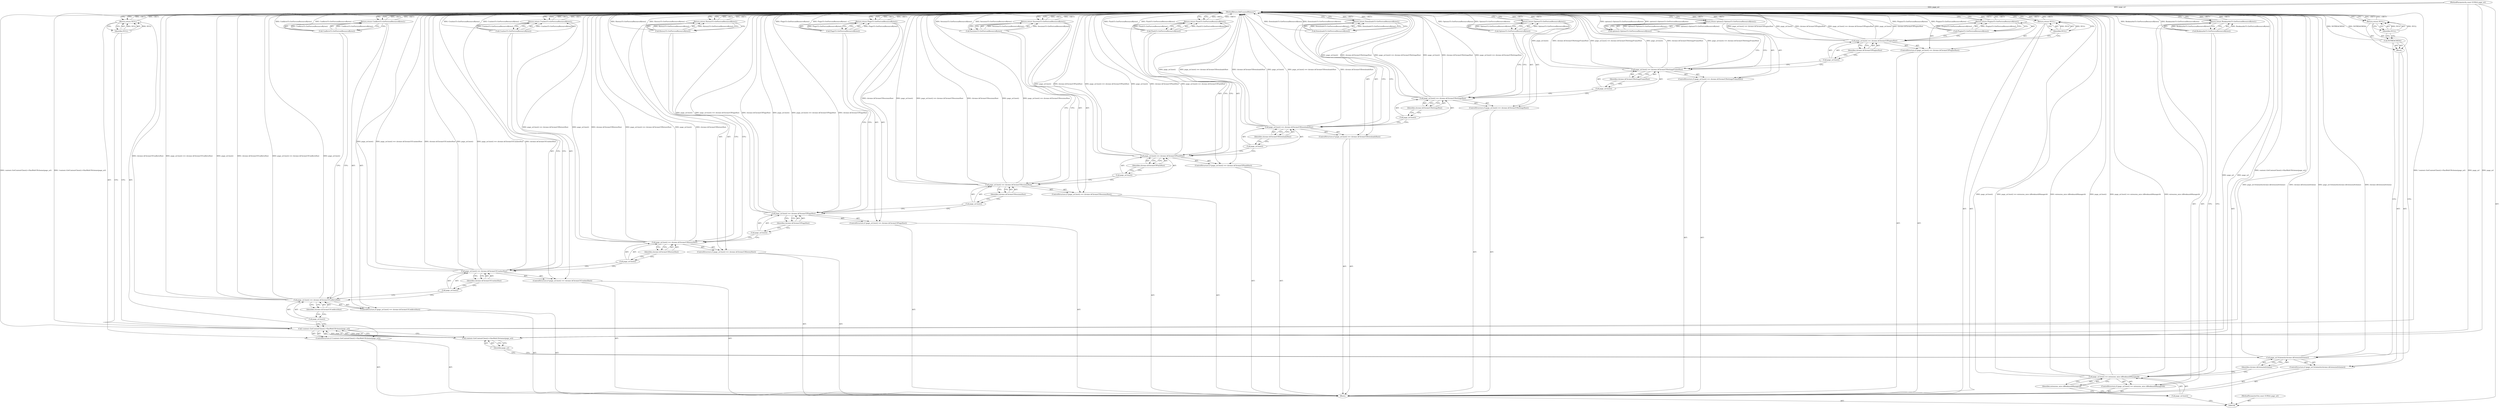 digraph "0_Chrome_744c2a2d90c3c9a33c818e1ea4b7ccb5010663a0_0" {
"1000184" [label="(MethodReturn,RefCountedMemory*)"];
"1000116" [label="(ControlStructure,if (!content::GetContentClient()->HasWebUIScheme(page_url)))"];
"1000119" [label="(Identifier,page_url)"];
"1000117" [label="(Call,!content::GetContentClient()->HasWebUIScheme(page_url))"];
"1000118" [label="(Call,content::GetContentClient()->HasWebUIScheme(page_url))"];
"1000121" [label="(Identifier,NULL)"];
"1000120" [label="(Return,return NULL;)"];
"1000122" [label="(ControlStructure,if (page_url.host() == chrome::kChromeUIConflictsHost))"];
"1000125" [label="(Identifier,chrome::kChromeUIConflictsHost)"];
"1000123" [label="(Call,page_url.host() == chrome::kChromeUIConflictsHost)"];
"1000124" [label="(Call,page_url.host())"];
"1000127" [label="(Call,ConflictsUI::GetFaviconResourceBytes())"];
"1000126" [label="(Return,return ConflictsUI::GetFaviconResourceBytes();)"];
"1000128" [label="(ControlStructure,if (page_url.host() == chrome::kChromeUICrashesHost))"];
"1000131" [label="(Identifier,chrome::kChromeUICrashesHost)"];
"1000129" [label="(Call,page_url.host() == chrome::kChromeUICrashesHost)"];
"1000130" [label="(Call,page_url.host())"];
"1000102" [label="(Block,)"];
"1000101" [label="(MethodParameterIn,const GURL& page_url)"];
"1000246" [label="(MethodParameterOut,const GURL& page_url)"];
"1000133" [label="(Call,CrashesUI::GetFaviconResourceBytes())"];
"1000132" [label="(Return,return CrashesUI::GetFaviconResourceBytes();)"];
"1000134" [label="(ControlStructure,if (page_url.host() == chrome::kChromeUIHistoryHost))"];
"1000137" [label="(Identifier,chrome::kChromeUIHistoryHost)"];
"1000135" [label="(Call,page_url.host() == chrome::kChromeUIHistoryHost)"];
"1000136" [label="(Call,page_url.host())"];
"1000139" [label="(Call,HistoryUI::GetFaviconResourceBytes())"];
"1000138" [label="(Return,return HistoryUI::GetFaviconResourceBytes();)"];
"1000140" [label="(ControlStructure,if (page_url.host() == chrome::kChromeUIFlagsHost))"];
"1000143" [label="(Identifier,chrome::kChromeUIFlagsHost)"];
"1000141" [label="(Call,page_url.host() == chrome::kChromeUIFlagsHost)"];
"1000142" [label="(Call,page_url.host())"];
"1000145" [label="(Call,FlagsUI::GetFaviconResourceBytes())"];
"1000144" [label="(Return,return FlagsUI::GetFaviconResourceBytes();)"];
"1000146" [label="(ControlStructure,if (page_url.host() == chrome::kChromeUISessionsHost))"];
"1000149" [label="(Identifier,chrome::kChromeUISessionsHost)"];
"1000147" [label="(Call,page_url.host() == chrome::kChromeUISessionsHost)"];
"1000148" [label="(Call,page_url.host())"];
"1000151" [label="(Call,SessionsUI::GetFaviconResourceBytes())"];
"1000150" [label="(Return,return SessionsUI::GetFaviconResourceBytes();)"];
"1000103" [label="(ControlStructure,if (page_url.host() == extension_misc::kBookmarkManagerId))"];
"1000106" [label="(Identifier,extension_misc::kBookmarkManagerId)"];
"1000104" [label="(Call,page_url.host() == extension_misc::kBookmarkManagerId)"];
"1000105" [label="(Call,page_url.host())"];
"1000152" [label="(ControlStructure,if (page_url.host() == chrome::kChromeUIFlashHost))"];
"1000155" [label="(Identifier,chrome::kChromeUIFlashHost)"];
"1000153" [label="(Call,page_url.host() == chrome::kChromeUIFlashHost)"];
"1000154" [label="(Call,page_url.host())"];
"1000157" [label="(Call,FlashUI::GetFaviconResourceBytes())"];
"1000156" [label="(Return,return FlashUI::GetFaviconResourceBytes();)"];
"1000158" [label="(ControlStructure,if (page_url.host() == chrome::kChromeUIDownloadsHost))"];
"1000161" [label="(Identifier,chrome::kChromeUIDownloadsHost)"];
"1000159" [label="(Call,page_url.host() == chrome::kChromeUIDownloadsHost)"];
"1000160" [label="(Call,page_url.host())"];
"1000163" [label="(Call,DownloadsUI::GetFaviconResourceBytes())"];
"1000162" [label="(Return,return DownloadsUI::GetFaviconResourceBytes();)"];
"1000164" [label="(ControlStructure,if (page_url.host() == chrome::kChromeUISettingsHost))"];
"1000167" [label="(Identifier,chrome::kChromeUISettingsHost)"];
"1000165" [label="(Call,page_url.host() == chrome::kChromeUISettingsHost)"];
"1000166" [label="(Call,page_url.host())"];
"1000169" [label="(Call,OptionsUI::GetFaviconResourceBytes())"];
"1000168" [label="(Return,return OptionsUI::GetFaviconResourceBytes();)"];
"1000108" [label="(Call,BookmarksUI::GetFaviconResourceBytes())"];
"1000107" [label="(Return,return BookmarksUI::GetFaviconResourceBytes();)"];
"1000170" [label="(ControlStructure,if (page_url.host() == chrome::kChromeUISettingsFrameHost))"];
"1000173" [label="(Identifier,chrome::kChromeUISettingsFrameHost)"];
"1000171" [label="(Call,page_url.host() == chrome::kChromeUISettingsFrameHost)"];
"1000172" [label="(Call,page_url.host())"];
"1000175" [label="(Call,options2::OptionsUI::GetFaviconResourceBytes())"];
"1000174" [label="(Return,return options2::OptionsUI::GetFaviconResourceBytes();)"];
"1000176" [label="(ControlStructure,if (page_url.host() == chrome::kChromeUIPluginsHost))"];
"1000179" [label="(Identifier,chrome::kChromeUIPluginsHost)"];
"1000177" [label="(Call,page_url.host() == chrome::kChromeUIPluginsHost)"];
"1000178" [label="(Call,page_url.host())"];
"1000181" [label="(Call,PluginsUI::GetFaviconResourceBytes())"];
"1000180" [label="(Return,return PluginsUI::GetFaviconResourceBytes();)"];
"1000182" [label="(Return,return NULL;)"];
"1000183" [label="(Identifier,NULL)"];
"1000109" [label="(ControlStructure,if (page_url.SchemeIs(chrome::kExtensionScheme)))"];
"1000111" [label="(Identifier,chrome::kExtensionScheme)"];
"1000112" [label="(Block,)"];
"1000110" [label="(Call,page_url.SchemeIs(chrome::kExtensionScheme))"];
"1000113" [label="(Call,NOTREACHED())"];
"1000115" [label="(Identifier,NULL)"];
"1000114" [label="(Return,return NULL;)"];
"1000184" -> "1000100"  [label="AST: "];
"1000184" -> "1000107"  [label="CFG: "];
"1000184" -> "1000114"  [label="CFG: "];
"1000184" -> "1000120"  [label="CFG: "];
"1000184" -> "1000126"  [label="CFG: "];
"1000184" -> "1000132"  [label="CFG: "];
"1000184" -> "1000138"  [label="CFG: "];
"1000184" -> "1000144"  [label="CFG: "];
"1000184" -> "1000150"  [label="CFG: "];
"1000184" -> "1000156"  [label="CFG: "];
"1000184" -> "1000162"  [label="CFG: "];
"1000184" -> "1000168"  [label="CFG: "];
"1000184" -> "1000174"  [label="CFG: "];
"1000184" -> "1000180"  [label="CFG: "];
"1000184" -> "1000182"  [label="CFG: "];
"1000144" -> "1000184"  [label="DDG: <RET>"];
"1000168" -> "1000184"  [label="DDG: <RET>"];
"1000126" -> "1000184"  [label="DDG: <RET>"];
"1000129" -> "1000184"  [label="DDG: page_url.host()"];
"1000129" -> "1000184"  [label="DDG: page_url.host() == chrome::kChromeUICrashesHost"];
"1000129" -> "1000184"  [label="DDG: chrome::kChromeUICrashesHost"];
"1000123" -> "1000184"  [label="DDG: chrome::kChromeUIConflictsHost"];
"1000123" -> "1000184"  [label="DDG: page_url.host() == chrome::kChromeUIConflictsHost"];
"1000123" -> "1000184"  [label="DDG: page_url.host()"];
"1000108" -> "1000184"  [label="DDG: BookmarksUI::GetFaviconResourceBytes()"];
"1000151" -> "1000184"  [label="DDG: SessionsUI::GetFaviconResourceBytes()"];
"1000169" -> "1000184"  [label="DDG: OptionsUI::GetFaviconResourceBytes()"];
"1000157" -> "1000184"  [label="DDG: FlashUI::GetFaviconResourceBytes()"];
"1000104" -> "1000184"  [label="DDG: page_url.host()"];
"1000104" -> "1000184"  [label="DDG: page_url.host() == extension_misc::kBookmarkManagerId"];
"1000104" -> "1000184"  [label="DDG: extension_misc::kBookmarkManagerId"];
"1000159" -> "1000184"  [label="DDG: page_url.host()"];
"1000159" -> "1000184"  [label="DDG: page_url.host() == chrome::kChromeUIDownloadsHost"];
"1000159" -> "1000184"  [label="DDG: chrome::kChromeUIDownloadsHost"];
"1000165" -> "1000184"  [label="DDG: page_url.host()"];
"1000165" -> "1000184"  [label="DDG: chrome::kChromeUISettingsHost"];
"1000165" -> "1000184"  [label="DDG: page_url.host() == chrome::kChromeUISettingsHost"];
"1000181" -> "1000184"  [label="DDG: PluginsUI::GetFaviconResourceBytes()"];
"1000117" -> "1000184"  [label="DDG: content::GetContentClient()->HasWebUIScheme(page_url)"];
"1000117" -> "1000184"  [label="DDG: !content::GetContentClient()->HasWebUIScheme(page_url)"];
"1000133" -> "1000184"  [label="DDG: CrashesUI::GetFaviconResourceBytes()"];
"1000153" -> "1000184"  [label="DDG: page_url.host()"];
"1000153" -> "1000184"  [label="DDG: chrome::kChromeUIFlashHost"];
"1000153" -> "1000184"  [label="DDG: page_url.host() == chrome::kChromeUIFlashHost"];
"1000177" -> "1000184"  [label="DDG: page_url.host() == chrome::kChromeUIPluginsHost"];
"1000177" -> "1000184"  [label="DDG: page_url.host()"];
"1000177" -> "1000184"  [label="DDG: chrome::kChromeUIPluginsHost"];
"1000118" -> "1000184"  [label="DDG: page_url"];
"1000163" -> "1000184"  [label="DDG: DownloadsUI::GetFaviconResourceBytes()"];
"1000171" -> "1000184"  [label="DDG: page_url.host()"];
"1000171" -> "1000184"  [label="DDG: chrome::kChromeUISettingsFrameHost"];
"1000171" -> "1000184"  [label="DDG: page_url.host() == chrome::kChromeUISettingsFrameHost"];
"1000141" -> "1000184"  [label="DDG: page_url.host()"];
"1000141" -> "1000184"  [label="DDG: page_url.host() == chrome::kChromeUIFlagsHost"];
"1000141" -> "1000184"  [label="DDG: chrome::kChromeUIFlagsHost"];
"1000139" -> "1000184"  [label="DDG: HistoryUI::GetFaviconResourceBytes()"];
"1000147" -> "1000184"  [label="DDG: chrome::kChromeUISessionsHost"];
"1000147" -> "1000184"  [label="DDG: page_url.host()"];
"1000147" -> "1000184"  [label="DDG: page_url.host() == chrome::kChromeUISessionsHost"];
"1000127" -> "1000184"  [label="DDG: ConflictsUI::GetFaviconResourceBytes()"];
"1000135" -> "1000184"  [label="DDG: page_url.host() == chrome::kChromeUIHistoryHost"];
"1000135" -> "1000184"  [label="DDG: page_url.host()"];
"1000135" -> "1000184"  [label="DDG: chrome::kChromeUIHistoryHost"];
"1000113" -> "1000184"  [label="DDG: NOTREACHED()"];
"1000101" -> "1000184"  [label="DDG: page_url"];
"1000110" -> "1000184"  [label="DDG: page_url.SchemeIs(chrome::kExtensionScheme)"];
"1000110" -> "1000184"  [label="DDG: chrome::kExtensionScheme"];
"1000145" -> "1000184"  [label="DDG: FlagsUI::GetFaviconResourceBytes()"];
"1000175" -> "1000184"  [label="DDG: options2::OptionsUI::GetFaviconResourceBytes()"];
"1000120" -> "1000184"  [label="DDG: <RET>"];
"1000132" -> "1000184"  [label="DDG: <RET>"];
"1000162" -> "1000184"  [label="DDG: <RET>"];
"1000138" -> "1000184"  [label="DDG: <RET>"];
"1000156" -> "1000184"  [label="DDG: <RET>"];
"1000114" -> "1000184"  [label="DDG: <RET>"];
"1000182" -> "1000184"  [label="DDG: <RET>"];
"1000174" -> "1000184"  [label="DDG: <RET>"];
"1000150" -> "1000184"  [label="DDG: <RET>"];
"1000180" -> "1000184"  [label="DDG: <RET>"];
"1000107" -> "1000184"  [label="DDG: <RET>"];
"1000116" -> "1000102"  [label="AST: "];
"1000117" -> "1000116"  [label="AST: "];
"1000120" -> "1000116"  [label="AST: "];
"1000119" -> "1000118"  [label="AST: "];
"1000119" -> "1000110"  [label="CFG: "];
"1000118" -> "1000119"  [label="CFG: "];
"1000117" -> "1000116"  [label="AST: "];
"1000117" -> "1000118"  [label="CFG: "];
"1000118" -> "1000117"  [label="AST: "];
"1000121" -> "1000117"  [label="CFG: "];
"1000124" -> "1000117"  [label="CFG: "];
"1000117" -> "1000184"  [label="DDG: content::GetContentClient()->HasWebUIScheme(page_url)"];
"1000117" -> "1000184"  [label="DDG: !content::GetContentClient()->HasWebUIScheme(page_url)"];
"1000118" -> "1000117"  [label="DDG: page_url"];
"1000118" -> "1000117"  [label="AST: "];
"1000118" -> "1000119"  [label="CFG: "];
"1000119" -> "1000118"  [label="AST: "];
"1000117" -> "1000118"  [label="CFG: "];
"1000118" -> "1000184"  [label="DDG: page_url"];
"1000118" -> "1000117"  [label="DDG: page_url"];
"1000101" -> "1000118"  [label="DDG: page_url"];
"1000121" -> "1000120"  [label="AST: "];
"1000121" -> "1000117"  [label="CFG: "];
"1000120" -> "1000121"  [label="CFG: "];
"1000121" -> "1000120"  [label="DDG: NULL"];
"1000120" -> "1000116"  [label="AST: "];
"1000120" -> "1000121"  [label="CFG: "];
"1000121" -> "1000120"  [label="AST: "];
"1000184" -> "1000120"  [label="CFG: "];
"1000120" -> "1000184"  [label="DDG: <RET>"];
"1000121" -> "1000120"  [label="DDG: NULL"];
"1000122" -> "1000102"  [label="AST: "];
"1000123" -> "1000122"  [label="AST: "];
"1000126" -> "1000122"  [label="AST: "];
"1000125" -> "1000123"  [label="AST: "];
"1000125" -> "1000124"  [label="CFG: "];
"1000123" -> "1000125"  [label="CFG: "];
"1000123" -> "1000122"  [label="AST: "];
"1000123" -> "1000125"  [label="CFG: "];
"1000124" -> "1000123"  [label="AST: "];
"1000125" -> "1000123"  [label="AST: "];
"1000127" -> "1000123"  [label="CFG: "];
"1000130" -> "1000123"  [label="CFG: "];
"1000123" -> "1000184"  [label="DDG: chrome::kChromeUIConflictsHost"];
"1000123" -> "1000184"  [label="DDG: page_url.host() == chrome::kChromeUIConflictsHost"];
"1000123" -> "1000184"  [label="DDG: page_url.host()"];
"1000124" -> "1000123"  [label="AST: "];
"1000124" -> "1000117"  [label="CFG: "];
"1000125" -> "1000124"  [label="CFG: "];
"1000127" -> "1000126"  [label="AST: "];
"1000127" -> "1000123"  [label="CFG: "];
"1000126" -> "1000127"  [label="CFG: "];
"1000127" -> "1000184"  [label="DDG: ConflictsUI::GetFaviconResourceBytes()"];
"1000127" -> "1000126"  [label="DDG: ConflictsUI::GetFaviconResourceBytes()"];
"1000126" -> "1000122"  [label="AST: "];
"1000126" -> "1000127"  [label="CFG: "];
"1000127" -> "1000126"  [label="AST: "];
"1000184" -> "1000126"  [label="CFG: "];
"1000126" -> "1000184"  [label="DDG: <RET>"];
"1000127" -> "1000126"  [label="DDG: ConflictsUI::GetFaviconResourceBytes()"];
"1000128" -> "1000102"  [label="AST: "];
"1000129" -> "1000128"  [label="AST: "];
"1000132" -> "1000128"  [label="AST: "];
"1000131" -> "1000129"  [label="AST: "];
"1000131" -> "1000130"  [label="CFG: "];
"1000129" -> "1000131"  [label="CFG: "];
"1000129" -> "1000128"  [label="AST: "];
"1000129" -> "1000131"  [label="CFG: "];
"1000130" -> "1000129"  [label="AST: "];
"1000131" -> "1000129"  [label="AST: "];
"1000133" -> "1000129"  [label="CFG: "];
"1000136" -> "1000129"  [label="CFG: "];
"1000129" -> "1000184"  [label="DDG: page_url.host()"];
"1000129" -> "1000184"  [label="DDG: page_url.host() == chrome::kChromeUICrashesHost"];
"1000129" -> "1000184"  [label="DDG: chrome::kChromeUICrashesHost"];
"1000130" -> "1000129"  [label="AST: "];
"1000130" -> "1000123"  [label="CFG: "];
"1000131" -> "1000130"  [label="CFG: "];
"1000102" -> "1000100"  [label="AST: "];
"1000103" -> "1000102"  [label="AST: "];
"1000109" -> "1000102"  [label="AST: "];
"1000116" -> "1000102"  [label="AST: "];
"1000122" -> "1000102"  [label="AST: "];
"1000128" -> "1000102"  [label="AST: "];
"1000134" -> "1000102"  [label="AST: "];
"1000140" -> "1000102"  [label="AST: "];
"1000146" -> "1000102"  [label="AST: "];
"1000152" -> "1000102"  [label="AST: "];
"1000158" -> "1000102"  [label="AST: "];
"1000164" -> "1000102"  [label="AST: "];
"1000170" -> "1000102"  [label="AST: "];
"1000176" -> "1000102"  [label="AST: "];
"1000182" -> "1000102"  [label="AST: "];
"1000101" -> "1000100"  [label="AST: "];
"1000101" -> "1000184"  [label="DDG: page_url"];
"1000101" -> "1000118"  [label="DDG: page_url"];
"1000246" -> "1000100"  [label="AST: "];
"1000133" -> "1000132"  [label="AST: "];
"1000133" -> "1000129"  [label="CFG: "];
"1000132" -> "1000133"  [label="CFG: "];
"1000133" -> "1000184"  [label="DDG: CrashesUI::GetFaviconResourceBytes()"];
"1000133" -> "1000132"  [label="DDG: CrashesUI::GetFaviconResourceBytes()"];
"1000132" -> "1000128"  [label="AST: "];
"1000132" -> "1000133"  [label="CFG: "];
"1000133" -> "1000132"  [label="AST: "];
"1000184" -> "1000132"  [label="CFG: "];
"1000132" -> "1000184"  [label="DDG: <RET>"];
"1000133" -> "1000132"  [label="DDG: CrashesUI::GetFaviconResourceBytes()"];
"1000134" -> "1000102"  [label="AST: "];
"1000135" -> "1000134"  [label="AST: "];
"1000138" -> "1000134"  [label="AST: "];
"1000137" -> "1000135"  [label="AST: "];
"1000137" -> "1000136"  [label="CFG: "];
"1000135" -> "1000137"  [label="CFG: "];
"1000135" -> "1000134"  [label="AST: "];
"1000135" -> "1000137"  [label="CFG: "];
"1000136" -> "1000135"  [label="AST: "];
"1000137" -> "1000135"  [label="AST: "];
"1000139" -> "1000135"  [label="CFG: "];
"1000142" -> "1000135"  [label="CFG: "];
"1000135" -> "1000184"  [label="DDG: page_url.host() == chrome::kChromeUIHistoryHost"];
"1000135" -> "1000184"  [label="DDG: page_url.host()"];
"1000135" -> "1000184"  [label="DDG: chrome::kChromeUIHistoryHost"];
"1000136" -> "1000135"  [label="AST: "];
"1000136" -> "1000129"  [label="CFG: "];
"1000137" -> "1000136"  [label="CFG: "];
"1000139" -> "1000138"  [label="AST: "];
"1000139" -> "1000135"  [label="CFG: "];
"1000138" -> "1000139"  [label="CFG: "];
"1000139" -> "1000184"  [label="DDG: HistoryUI::GetFaviconResourceBytes()"];
"1000139" -> "1000138"  [label="DDG: HistoryUI::GetFaviconResourceBytes()"];
"1000138" -> "1000134"  [label="AST: "];
"1000138" -> "1000139"  [label="CFG: "];
"1000139" -> "1000138"  [label="AST: "];
"1000184" -> "1000138"  [label="CFG: "];
"1000138" -> "1000184"  [label="DDG: <RET>"];
"1000139" -> "1000138"  [label="DDG: HistoryUI::GetFaviconResourceBytes()"];
"1000140" -> "1000102"  [label="AST: "];
"1000141" -> "1000140"  [label="AST: "];
"1000144" -> "1000140"  [label="AST: "];
"1000143" -> "1000141"  [label="AST: "];
"1000143" -> "1000142"  [label="CFG: "];
"1000141" -> "1000143"  [label="CFG: "];
"1000141" -> "1000140"  [label="AST: "];
"1000141" -> "1000143"  [label="CFG: "];
"1000142" -> "1000141"  [label="AST: "];
"1000143" -> "1000141"  [label="AST: "];
"1000145" -> "1000141"  [label="CFG: "];
"1000148" -> "1000141"  [label="CFG: "];
"1000141" -> "1000184"  [label="DDG: page_url.host()"];
"1000141" -> "1000184"  [label="DDG: page_url.host() == chrome::kChromeUIFlagsHost"];
"1000141" -> "1000184"  [label="DDG: chrome::kChromeUIFlagsHost"];
"1000142" -> "1000141"  [label="AST: "];
"1000142" -> "1000135"  [label="CFG: "];
"1000143" -> "1000142"  [label="CFG: "];
"1000145" -> "1000144"  [label="AST: "];
"1000145" -> "1000141"  [label="CFG: "];
"1000144" -> "1000145"  [label="CFG: "];
"1000145" -> "1000184"  [label="DDG: FlagsUI::GetFaviconResourceBytes()"];
"1000145" -> "1000144"  [label="DDG: FlagsUI::GetFaviconResourceBytes()"];
"1000144" -> "1000140"  [label="AST: "];
"1000144" -> "1000145"  [label="CFG: "];
"1000145" -> "1000144"  [label="AST: "];
"1000184" -> "1000144"  [label="CFG: "];
"1000144" -> "1000184"  [label="DDG: <RET>"];
"1000145" -> "1000144"  [label="DDG: FlagsUI::GetFaviconResourceBytes()"];
"1000146" -> "1000102"  [label="AST: "];
"1000147" -> "1000146"  [label="AST: "];
"1000150" -> "1000146"  [label="AST: "];
"1000149" -> "1000147"  [label="AST: "];
"1000149" -> "1000148"  [label="CFG: "];
"1000147" -> "1000149"  [label="CFG: "];
"1000147" -> "1000146"  [label="AST: "];
"1000147" -> "1000149"  [label="CFG: "];
"1000148" -> "1000147"  [label="AST: "];
"1000149" -> "1000147"  [label="AST: "];
"1000151" -> "1000147"  [label="CFG: "];
"1000154" -> "1000147"  [label="CFG: "];
"1000147" -> "1000184"  [label="DDG: chrome::kChromeUISessionsHost"];
"1000147" -> "1000184"  [label="DDG: page_url.host()"];
"1000147" -> "1000184"  [label="DDG: page_url.host() == chrome::kChromeUISessionsHost"];
"1000148" -> "1000147"  [label="AST: "];
"1000148" -> "1000141"  [label="CFG: "];
"1000149" -> "1000148"  [label="CFG: "];
"1000151" -> "1000150"  [label="AST: "];
"1000151" -> "1000147"  [label="CFG: "];
"1000150" -> "1000151"  [label="CFG: "];
"1000151" -> "1000184"  [label="DDG: SessionsUI::GetFaviconResourceBytes()"];
"1000151" -> "1000150"  [label="DDG: SessionsUI::GetFaviconResourceBytes()"];
"1000150" -> "1000146"  [label="AST: "];
"1000150" -> "1000151"  [label="CFG: "];
"1000151" -> "1000150"  [label="AST: "];
"1000184" -> "1000150"  [label="CFG: "];
"1000150" -> "1000184"  [label="DDG: <RET>"];
"1000151" -> "1000150"  [label="DDG: SessionsUI::GetFaviconResourceBytes()"];
"1000103" -> "1000102"  [label="AST: "];
"1000104" -> "1000103"  [label="AST: "];
"1000107" -> "1000103"  [label="AST: "];
"1000106" -> "1000104"  [label="AST: "];
"1000106" -> "1000105"  [label="CFG: "];
"1000104" -> "1000106"  [label="CFG: "];
"1000104" -> "1000103"  [label="AST: "];
"1000104" -> "1000106"  [label="CFG: "];
"1000105" -> "1000104"  [label="AST: "];
"1000106" -> "1000104"  [label="AST: "];
"1000108" -> "1000104"  [label="CFG: "];
"1000111" -> "1000104"  [label="CFG: "];
"1000104" -> "1000184"  [label="DDG: page_url.host()"];
"1000104" -> "1000184"  [label="DDG: page_url.host() == extension_misc::kBookmarkManagerId"];
"1000104" -> "1000184"  [label="DDG: extension_misc::kBookmarkManagerId"];
"1000105" -> "1000104"  [label="AST: "];
"1000105" -> "1000100"  [label="CFG: "];
"1000106" -> "1000105"  [label="CFG: "];
"1000152" -> "1000102"  [label="AST: "];
"1000153" -> "1000152"  [label="AST: "];
"1000156" -> "1000152"  [label="AST: "];
"1000155" -> "1000153"  [label="AST: "];
"1000155" -> "1000154"  [label="CFG: "];
"1000153" -> "1000155"  [label="CFG: "];
"1000153" -> "1000152"  [label="AST: "];
"1000153" -> "1000155"  [label="CFG: "];
"1000154" -> "1000153"  [label="AST: "];
"1000155" -> "1000153"  [label="AST: "];
"1000157" -> "1000153"  [label="CFG: "];
"1000160" -> "1000153"  [label="CFG: "];
"1000153" -> "1000184"  [label="DDG: page_url.host()"];
"1000153" -> "1000184"  [label="DDG: chrome::kChromeUIFlashHost"];
"1000153" -> "1000184"  [label="DDG: page_url.host() == chrome::kChromeUIFlashHost"];
"1000154" -> "1000153"  [label="AST: "];
"1000154" -> "1000147"  [label="CFG: "];
"1000155" -> "1000154"  [label="CFG: "];
"1000157" -> "1000156"  [label="AST: "];
"1000157" -> "1000153"  [label="CFG: "];
"1000156" -> "1000157"  [label="CFG: "];
"1000157" -> "1000184"  [label="DDG: FlashUI::GetFaviconResourceBytes()"];
"1000157" -> "1000156"  [label="DDG: FlashUI::GetFaviconResourceBytes()"];
"1000156" -> "1000152"  [label="AST: "];
"1000156" -> "1000157"  [label="CFG: "];
"1000157" -> "1000156"  [label="AST: "];
"1000184" -> "1000156"  [label="CFG: "];
"1000156" -> "1000184"  [label="DDG: <RET>"];
"1000157" -> "1000156"  [label="DDG: FlashUI::GetFaviconResourceBytes()"];
"1000158" -> "1000102"  [label="AST: "];
"1000159" -> "1000158"  [label="AST: "];
"1000162" -> "1000158"  [label="AST: "];
"1000161" -> "1000159"  [label="AST: "];
"1000161" -> "1000160"  [label="CFG: "];
"1000159" -> "1000161"  [label="CFG: "];
"1000159" -> "1000158"  [label="AST: "];
"1000159" -> "1000161"  [label="CFG: "];
"1000160" -> "1000159"  [label="AST: "];
"1000161" -> "1000159"  [label="AST: "];
"1000163" -> "1000159"  [label="CFG: "];
"1000166" -> "1000159"  [label="CFG: "];
"1000159" -> "1000184"  [label="DDG: page_url.host()"];
"1000159" -> "1000184"  [label="DDG: page_url.host() == chrome::kChromeUIDownloadsHost"];
"1000159" -> "1000184"  [label="DDG: chrome::kChromeUIDownloadsHost"];
"1000160" -> "1000159"  [label="AST: "];
"1000160" -> "1000153"  [label="CFG: "];
"1000161" -> "1000160"  [label="CFG: "];
"1000163" -> "1000162"  [label="AST: "];
"1000163" -> "1000159"  [label="CFG: "];
"1000162" -> "1000163"  [label="CFG: "];
"1000163" -> "1000184"  [label="DDG: DownloadsUI::GetFaviconResourceBytes()"];
"1000163" -> "1000162"  [label="DDG: DownloadsUI::GetFaviconResourceBytes()"];
"1000162" -> "1000158"  [label="AST: "];
"1000162" -> "1000163"  [label="CFG: "];
"1000163" -> "1000162"  [label="AST: "];
"1000184" -> "1000162"  [label="CFG: "];
"1000162" -> "1000184"  [label="DDG: <RET>"];
"1000163" -> "1000162"  [label="DDG: DownloadsUI::GetFaviconResourceBytes()"];
"1000164" -> "1000102"  [label="AST: "];
"1000165" -> "1000164"  [label="AST: "];
"1000168" -> "1000164"  [label="AST: "];
"1000167" -> "1000165"  [label="AST: "];
"1000167" -> "1000166"  [label="CFG: "];
"1000165" -> "1000167"  [label="CFG: "];
"1000165" -> "1000164"  [label="AST: "];
"1000165" -> "1000167"  [label="CFG: "];
"1000166" -> "1000165"  [label="AST: "];
"1000167" -> "1000165"  [label="AST: "];
"1000169" -> "1000165"  [label="CFG: "];
"1000172" -> "1000165"  [label="CFG: "];
"1000165" -> "1000184"  [label="DDG: page_url.host()"];
"1000165" -> "1000184"  [label="DDG: chrome::kChromeUISettingsHost"];
"1000165" -> "1000184"  [label="DDG: page_url.host() == chrome::kChromeUISettingsHost"];
"1000166" -> "1000165"  [label="AST: "];
"1000166" -> "1000159"  [label="CFG: "];
"1000167" -> "1000166"  [label="CFG: "];
"1000169" -> "1000168"  [label="AST: "];
"1000169" -> "1000165"  [label="CFG: "];
"1000168" -> "1000169"  [label="CFG: "];
"1000169" -> "1000184"  [label="DDG: OptionsUI::GetFaviconResourceBytes()"];
"1000169" -> "1000168"  [label="DDG: OptionsUI::GetFaviconResourceBytes()"];
"1000168" -> "1000164"  [label="AST: "];
"1000168" -> "1000169"  [label="CFG: "];
"1000169" -> "1000168"  [label="AST: "];
"1000184" -> "1000168"  [label="CFG: "];
"1000168" -> "1000184"  [label="DDG: <RET>"];
"1000169" -> "1000168"  [label="DDG: OptionsUI::GetFaviconResourceBytes()"];
"1000108" -> "1000107"  [label="AST: "];
"1000108" -> "1000104"  [label="CFG: "];
"1000107" -> "1000108"  [label="CFG: "];
"1000108" -> "1000184"  [label="DDG: BookmarksUI::GetFaviconResourceBytes()"];
"1000108" -> "1000107"  [label="DDG: BookmarksUI::GetFaviconResourceBytes()"];
"1000107" -> "1000103"  [label="AST: "];
"1000107" -> "1000108"  [label="CFG: "];
"1000108" -> "1000107"  [label="AST: "];
"1000184" -> "1000107"  [label="CFG: "];
"1000107" -> "1000184"  [label="DDG: <RET>"];
"1000108" -> "1000107"  [label="DDG: BookmarksUI::GetFaviconResourceBytes()"];
"1000170" -> "1000102"  [label="AST: "];
"1000171" -> "1000170"  [label="AST: "];
"1000174" -> "1000170"  [label="AST: "];
"1000173" -> "1000171"  [label="AST: "];
"1000173" -> "1000172"  [label="CFG: "];
"1000171" -> "1000173"  [label="CFG: "];
"1000171" -> "1000170"  [label="AST: "];
"1000171" -> "1000173"  [label="CFG: "];
"1000172" -> "1000171"  [label="AST: "];
"1000173" -> "1000171"  [label="AST: "];
"1000175" -> "1000171"  [label="CFG: "];
"1000178" -> "1000171"  [label="CFG: "];
"1000171" -> "1000184"  [label="DDG: page_url.host()"];
"1000171" -> "1000184"  [label="DDG: chrome::kChromeUISettingsFrameHost"];
"1000171" -> "1000184"  [label="DDG: page_url.host() == chrome::kChromeUISettingsFrameHost"];
"1000172" -> "1000171"  [label="AST: "];
"1000172" -> "1000165"  [label="CFG: "];
"1000173" -> "1000172"  [label="CFG: "];
"1000175" -> "1000174"  [label="AST: "];
"1000175" -> "1000171"  [label="CFG: "];
"1000174" -> "1000175"  [label="CFG: "];
"1000175" -> "1000184"  [label="DDG: options2::OptionsUI::GetFaviconResourceBytes()"];
"1000175" -> "1000174"  [label="DDG: options2::OptionsUI::GetFaviconResourceBytes()"];
"1000174" -> "1000170"  [label="AST: "];
"1000174" -> "1000175"  [label="CFG: "];
"1000175" -> "1000174"  [label="AST: "];
"1000184" -> "1000174"  [label="CFG: "];
"1000174" -> "1000184"  [label="DDG: <RET>"];
"1000175" -> "1000174"  [label="DDG: options2::OptionsUI::GetFaviconResourceBytes()"];
"1000176" -> "1000102"  [label="AST: "];
"1000177" -> "1000176"  [label="AST: "];
"1000180" -> "1000176"  [label="AST: "];
"1000179" -> "1000177"  [label="AST: "];
"1000179" -> "1000178"  [label="CFG: "];
"1000177" -> "1000179"  [label="CFG: "];
"1000177" -> "1000176"  [label="AST: "];
"1000177" -> "1000179"  [label="CFG: "];
"1000178" -> "1000177"  [label="AST: "];
"1000179" -> "1000177"  [label="AST: "];
"1000181" -> "1000177"  [label="CFG: "];
"1000183" -> "1000177"  [label="CFG: "];
"1000177" -> "1000184"  [label="DDG: page_url.host() == chrome::kChromeUIPluginsHost"];
"1000177" -> "1000184"  [label="DDG: page_url.host()"];
"1000177" -> "1000184"  [label="DDG: chrome::kChromeUIPluginsHost"];
"1000178" -> "1000177"  [label="AST: "];
"1000178" -> "1000171"  [label="CFG: "];
"1000179" -> "1000178"  [label="CFG: "];
"1000181" -> "1000180"  [label="AST: "];
"1000181" -> "1000177"  [label="CFG: "];
"1000180" -> "1000181"  [label="CFG: "];
"1000181" -> "1000184"  [label="DDG: PluginsUI::GetFaviconResourceBytes()"];
"1000181" -> "1000180"  [label="DDG: PluginsUI::GetFaviconResourceBytes()"];
"1000180" -> "1000176"  [label="AST: "];
"1000180" -> "1000181"  [label="CFG: "];
"1000181" -> "1000180"  [label="AST: "];
"1000184" -> "1000180"  [label="CFG: "];
"1000180" -> "1000184"  [label="DDG: <RET>"];
"1000181" -> "1000180"  [label="DDG: PluginsUI::GetFaviconResourceBytes()"];
"1000182" -> "1000102"  [label="AST: "];
"1000182" -> "1000183"  [label="CFG: "];
"1000183" -> "1000182"  [label="AST: "];
"1000184" -> "1000182"  [label="CFG: "];
"1000182" -> "1000184"  [label="DDG: <RET>"];
"1000183" -> "1000182"  [label="DDG: NULL"];
"1000183" -> "1000182"  [label="AST: "];
"1000183" -> "1000177"  [label="CFG: "];
"1000182" -> "1000183"  [label="CFG: "];
"1000183" -> "1000182"  [label="DDG: NULL"];
"1000109" -> "1000102"  [label="AST: "];
"1000110" -> "1000109"  [label="AST: "];
"1000112" -> "1000109"  [label="AST: "];
"1000111" -> "1000110"  [label="AST: "];
"1000111" -> "1000104"  [label="CFG: "];
"1000110" -> "1000111"  [label="CFG: "];
"1000112" -> "1000109"  [label="AST: "];
"1000113" -> "1000112"  [label="AST: "];
"1000114" -> "1000112"  [label="AST: "];
"1000110" -> "1000109"  [label="AST: "];
"1000110" -> "1000111"  [label="CFG: "];
"1000111" -> "1000110"  [label="AST: "];
"1000113" -> "1000110"  [label="CFG: "];
"1000119" -> "1000110"  [label="CFG: "];
"1000110" -> "1000184"  [label="DDG: page_url.SchemeIs(chrome::kExtensionScheme)"];
"1000110" -> "1000184"  [label="DDG: chrome::kExtensionScheme"];
"1000113" -> "1000112"  [label="AST: "];
"1000113" -> "1000110"  [label="CFG: "];
"1000115" -> "1000113"  [label="CFG: "];
"1000113" -> "1000184"  [label="DDG: NOTREACHED()"];
"1000115" -> "1000114"  [label="AST: "];
"1000115" -> "1000113"  [label="CFG: "];
"1000114" -> "1000115"  [label="CFG: "];
"1000115" -> "1000114"  [label="DDG: NULL"];
"1000114" -> "1000112"  [label="AST: "];
"1000114" -> "1000115"  [label="CFG: "];
"1000115" -> "1000114"  [label="AST: "];
"1000184" -> "1000114"  [label="CFG: "];
"1000114" -> "1000184"  [label="DDG: <RET>"];
"1000115" -> "1000114"  [label="DDG: NULL"];
}
